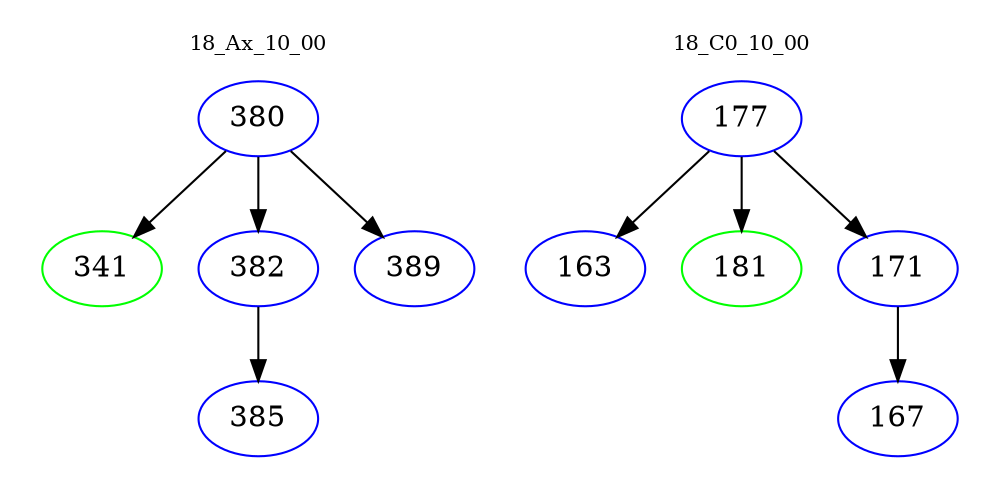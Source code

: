digraph{
subgraph cluster_0 {
color = white
label = "18_Ax_10_00";
fontsize=10;
T0_380 [label="380", color="blue"]
T0_380 -> T0_341 [color="black"]
T0_341 [label="341", color="green"]
T0_380 -> T0_382 [color="black"]
T0_382 [label="382", color="blue"]
T0_382 -> T0_385 [color="black"]
T0_385 [label="385", color="blue"]
T0_380 -> T0_389 [color="black"]
T0_389 [label="389", color="blue"]
}
subgraph cluster_1 {
color = white
label = "18_C0_10_00";
fontsize=10;
T1_177 [label="177", color="blue"]
T1_177 -> T1_163 [color="black"]
T1_163 [label="163", color="blue"]
T1_177 -> T1_181 [color="black"]
T1_181 [label="181", color="green"]
T1_177 -> T1_171 [color="black"]
T1_171 [label="171", color="blue"]
T1_171 -> T1_167 [color="black"]
T1_167 [label="167", color="blue"]
}
}

